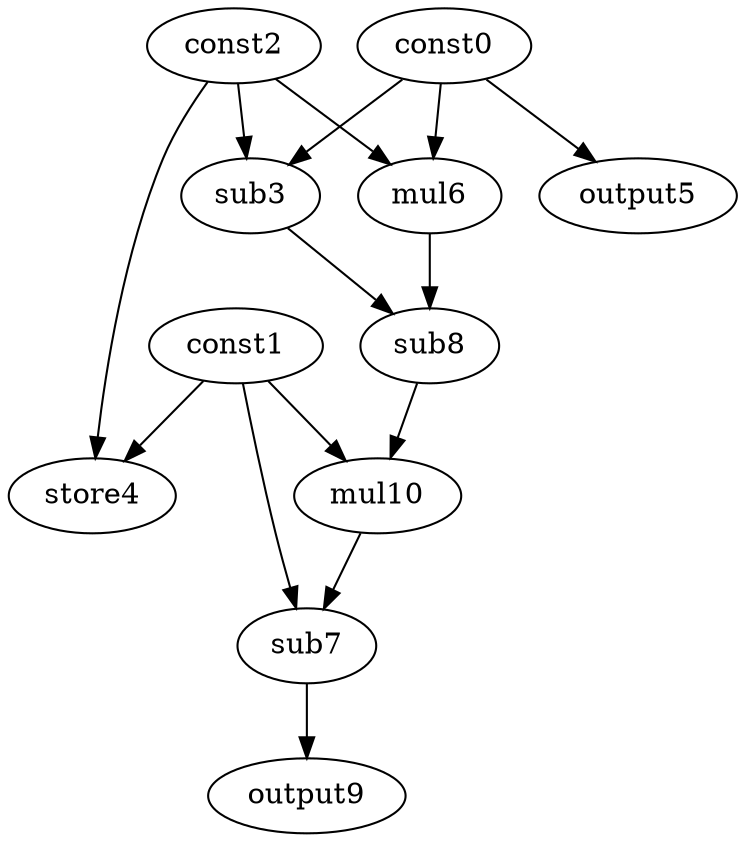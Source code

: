 digraph G { 
const0[opcode=const]; 
const1[opcode=const]; 
const2[opcode=const]; 
sub3[opcode=sub]; 
store4[opcode=store]; 
output5[opcode=output]; 
mul6[opcode=mul]; 
sub7[opcode=sub]; 
sub8[opcode=sub]; 
output9[opcode=output]; 
mul10[opcode=mul]; 
const0->sub3[operand=0];
const2->sub3[operand=1];
const1->store4[operand=0];
const2->store4[operand=1];
const0->output5[operand=0];
const0->mul6[operand=0];
const2->mul6[operand=1];
sub3->sub8[operand=0];
mul6->sub8[operand=1];
sub8->mul10[operand=0];
const1->mul10[operand=1];
const1->sub7[operand=0];
mul10->sub7[operand=1];
sub7->output9[operand=0];
}
